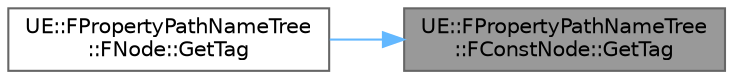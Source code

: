 digraph "UE::FPropertyPathNameTree::FConstNode::GetTag"
{
 // INTERACTIVE_SVG=YES
 // LATEX_PDF_SIZE
  bgcolor="transparent";
  edge [fontname=Helvetica,fontsize=10,labelfontname=Helvetica,labelfontsize=10];
  node [fontname=Helvetica,fontsize=10,shape=box,height=0.2,width=0.4];
  rankdir="RL";
  Node1 [id="Node000001",label="UE::FPropertyPathNameTree\l::FConstNode::GetTag",height=0.2,width=0.4,color="gray40", fillcolor="grey60", style="filled", fontcolor="black",tooltip=" "];
  Node1 -> Node2 [id="edge1_Node000001_Node000002",dir="back",color="steelblue1",style="solid",tooltip=" "];
  Node2 [id="Node000002",label="UE::FPropertyPathNameTree\l::FNode::GetTag",height=0.2,width=0.4,color="grey40", fillcolor="white", style="filled",URL="$d3/db7/structUE_1_1FPropertyPathNameTree_1_1FNode.html#a6d4756c8403faa741c1871a7b00ab718",tooltip=" "];
}
